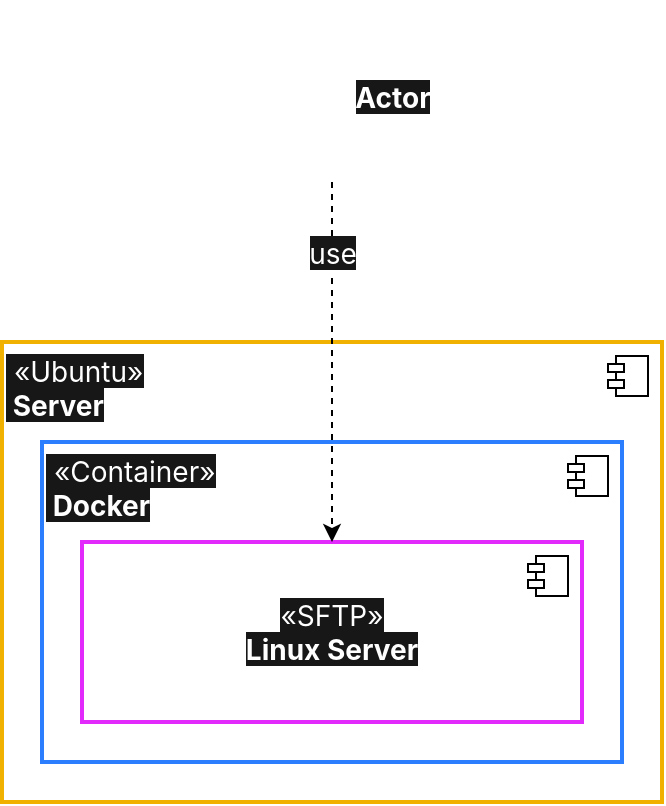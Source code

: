 <mxfile version="27.0.5" pages="3">
  <diagram name="server_sftp-introduction" id="ZuUjq1oBNj3Yt_BZWQuD">
    <mxGraphModel dx="1426" dy="859" grid="1" gridSize="10" guides="1" tooltips="1" connect="1" arrows="1" fold="1" page="1" pageScale="1" pageWidth="350" pageHeight="420" math="0" shadow="0">
      <root>
        <mxCell id="0" />
        <mxCell id="1" parent="0" />
        <mxCell id="nhUN8rxTikC8suUAEnMW-1" value="&lt;span style=&quot;background-color: rgb(23, 23, 23);&quot;&gt;&amp;nbsp;«Ubuntu»&lt;br&gt;&lt;b style=&quot;&quot;&gt;&amp;nbsp;Server&lt;/b&gt;&lt;/span&gt;" style="html=1;dropTarget=0;whiteSpace=wrap;align=left;verticalAlign=top;fillColor=none;fontFamily=Inter;strokeColor=#F0B100;fontSize=14;strokeWidth=2;fontColor=#FFFFFF;" parent="1" vertex="1">
          <mxGeometry x="10" y="180" width="330" height="230" as="geometry" />
        </mxCell>
        <mxCell id="nhUN8rxTikC8suUAEnMW-2" value="" style="shape=module;jettyWidth=8;jettyHeight=4;fontFamily=Inter;fontSize=14;" parent="nhUN8rxTikC8suUAEnMW-1" vertex="1">
          <mxGeometry x="1" width="20" height="20" relative="1" as="geometry">
            <mxPoint x="-27" y="7" as="offset" />
          </mxGeometry>
        </mxCell>
        <mxCell id="nhUN8rxTikC8suUAEnMW-3" value="&lt;font style=&quot;color: rgb(255, 255, 255); background-color: rgb(23, 23, 23);&quot;&gt;&amp;nbsp;«Container»&lt;br&gt;&lt;b style=&quot;&quot;&gt;&amp;nbsp;Docker&lt;/b&gt;&lt;/font&gt;" style="html=1;dropTarget=0;whiteSpace=wrap;align=left;verticalAlign=top;fillColor=none;fontFamily=Inter;strokeColor=#2B7FFF;fontSize=14;strokeWidth=2;" parent="1" vertex="1">
          <mxGeometry x="30" y="230" width="290" height="160" as="geometry" />
        </mxCell>
        <mxCell id="nhUN8rxTikC8suUAEnMW-4" value="" style="shape=module;jettyWidth=8;jettyHeight=4;fontFamily=Inter;fontSize=14;" parent="nhUN8rxTikC8suUAEnMW-3" vertex="1">
          <mxGeometry x="1" width="20" height="20" relative="1" as="geometry">
            <mxPoint x="-27" y="7" as="offset" />
          </mxGeometry>
        </mxCell>
        <mxCell id="nhUN8rxTikC8suUAEnMW-5" value="&lt;font style=&quot;color: rgb(255, 255, 255); background-color: rgb(23, 23, 23);&quot;&gt;«SFTP»&lt;br&gt;&lt;b style=&quot;&quot;&gt;Linux Server&lt;/b&gt;&lt;/font&gt;" style="html=1;dropTarget=0;whiteSpace=wrap;align=center;verticalAlign=middle;fillColor=none;fontFamily=Inter;strokeColor=#E12AFB;fontSize=14;strokeWidth=2;" parent="1" vertex="1">
          <mxGeometry x="50" y="280" width="250" height="90" as="geometry" />
        </mxCell>
        <mxCell id="nhUN8rxTikC8suUAEnMW-6" value="" style="shape=module;jettyWidth=8;jettyHeight=4;fontFamily=Inter;fontSize=14;" parent="nhUN8rxTikC8suUAEnMW-5" vertex="1">
          <mxGeometry x="1" width="20" height="20" relative="1" as="geometry">
            <mxPoint x="-27" y="7" as="offset" />
          </mxGeometry>
        </mxCell>
        <mxCell id="nhUN8rxTikC8suUAEnMW-11" style="edgeStyle=orthogonalEdgeStyle;rounded=0;orthogonalLoop=1;jettySize=auto;html=1;dashed=1;" parent="1" source="nhUN8rxTikC8suUAEnMW-8" target="nhUN8rxTikC8suUAEnMW-5" edge="1">
          <mxGeometry relative="1" as="geometry">
            <mxPoint x="175" y="160" as="sourcePoint" />
            <Array as="points">
              <mxPoint x="175" y="190" />
              <mxPoint x="175" y="190" />
            </Array>
          </mxGeometry>
        </mxCell>
        <mxCell id="nhUN8rxTikC8suUAEnMW-13" value="&lt;span style=&quot;background-color: rgb(23, 23, 23);&quot;&gt;&lt;font style=&quot;color: rgb(255, 255, 255);&quot;&gt;use&lt;/font&gt;&lt;/span&gt;" style="edgeLabel;html=1;align=center;verticalAlign=middle;resizable=0;points=[];fontFamily=Inter;fontSize=14;" parent="nhUN8rxTikC8suUAEnMW-11" vertex="1" connectable="0">
          <mxGeometry x="-0.365" y="-1" relative="1" as="geometry">
            <mxPoint x="1" y="-21" as="offset" />
          </mxGeometry>
        </mxCell>
        <mxCell id="nhUN8rxTikC8suUAEnMW-8" value="" style="shape=umlActor;verticalLabelPosition=bottom;verticalAlign=top;html=1;strokeWidth=2;strokeColor=#FFFFFF;" parent="1" vertex="1">
          <mxGeometry x="150" y="10" width="50" height="90" as="geometry" />
        </mxCell>
        <mxCell id="nhUN8rxTikC8suUAEnMW-12" value="&lt;font face=&quot;Inter&quot; style=&quot;color: rgb(255, 255, 255); background-color: rgb(23, 23, 23); font-size: 14px;&quot;&gt;Actor&lt;/font&gt;" style="text;align=center;fontStyle=1;verticalAlign=middle;spacingLeft=3;spacingRight=3;strokeColor=none;rotatable=0;points=[[0,0.5],[1,0.5]];portConstraint=eastwest;html=1;" parent="1" vertex="1">
          <mxGeometry x="165" y="45" width="80" height="26" as="geometry" />
        </mxCell>
      </root>
    </mxGraphModel>
  </diagram>
  <diagram id="3j4ALyZD_itbC8EVBflF" name="server_sftp-docker">
    <mxGraphModel dx="1188" dy="716" grid="1" gridSize="10" guides="1" tooltips="1" connect="1" arrows="1" fold="1" page="1" pageScale="1" pageWidth="500" pageHeight="610" math="0" shadow="0">
      <root>
        <mxCell id="0" />
        <mxCell id="1" parent="0" />
        <mxCell id="jNUU0SotHu1UUU-fDFnR-1" value="«Ubuntu»&lt;br&gt;&lt;b&gt;Server&lt;/b&gt;" style="html=1;dropTarget=0;whiteSpace=wrap;fontSize=14;fontFamily=Inter;verticalAlign=top;fillColor=light-dark(#FEFCE8,#FEFCE8);strokeColor=#F0B100;" vertex="1" parent="1">
          <mxGeometry x="10" y="10" width="480" height="590" as="geometry" />
        </mxCell>
        <mxCell id="jNUU0SotHu1UUU-fDFnR-2" value="" style="shape=module;jettyWidth=8;jettyHeight=4;" vertex="1" parent="jNUU0SotHu1UUU-fDFnR-1">
          <mxGeometry x="1" width="20" height="20" relative="1" as="geometry">
            <mxPoint x="-27" y="7" as="offset" />
          </mxGeometry>
        </mxCell>
        <mxCell id="mxg7SmcjYMl-GCq87uAX-1" value="«Folder»&lt;br&gt;&lt;b&gt;Operating System&lt;/b&gt;" style="html=1;dropTarget=0;whiteSpace=wrap;fontSize=14;fontFamily=Inter;fillColor=#FFE4E6;strokeColor=#FF2056;strokeWidth=2;" vertex="1" parent="1">
          <mxGeometry x="160" y="60" width="180" height="90" as="geometry" />
        </mxCell>
        <mxCell id="mxg7SmcjYMl-GCq87uAX-2" value="" style="shape=module;jettyWidth=8;jettyHeight=4;" vertex="1" parent="mxg7SmcjYMl-GCq87uAX-1">
          <mxGeometry x="1" width="20" height="20" relative="1" as="geometry">
            <mxPoint x="-27" y="7" as="offset" />
          </mxGeometry>
        </mxCell>
        <mxCell id="mxg7SmcjYMl-GCq87uAX-3" value="&lt;span style=&quot;color: rgb(31, 35, 40); font-family: -apple-system, BlinkMacSystemFont, &amp;quot;Segoe UI&amp;quot;, &amp;quot;Noto Sans&amp;quot;, Helvetica, Arial, sans-serif, &amp;quot;Apple Color Emoji&amp;quot;, &amp;quot;Segoe UI Emoji&amp;quot;; font-size: 16px; text-align: start; background-color: rgb(246, 248, 250);&quot;&gt;📂&lt;/span&gt;" style="text;html=1;align=center;verticalAlign=middle;whiteSpace=wrap;rounded=0;" vertex="1" parent="1">
          <mxGeometry x="160" y="70" width="50" height="30" as="geometry" />
        </mxCell>
        <mxCell id="mxg7SmcjYMl-GCq87uAX-7" value="&amp;nbsp;«Container»&lt;br&gt;&lt;b&gt;&amp;nbsp;Docker&lt;/b&gt;" style="html=1;dropTarget=0;whiteSpace=wrap;verticalAlign=top;align=left;fontSize=14;fontFamily=Inter;fillColor=#EFF6FF;strokeColor=#2B7FFF;" vertex="1" parent="1">
          <mxGeometry x="20" y="200" width="460" height="380" as="geometry" />
        </mxCell>
        <mxCell id="mxg7SmcjYMl-GCq87uAX-8" value="" style="shape=module;jettyWidth=8;jettyHeight=4;" vertex="1" parent="mxg7SmcjYMl-GCq87uAX-7">
          <mxGeometry x="1" width="20" height="20" relative="1" as="geometry">
            <mxPoint x="-27" y="7" as="offset" />
          </mxGeometry>
        </mxCell>
        <mxCell id="g61ECsMKBp7kHvWE8j8z-1" value="&amp;nbsp;«SFTP»&lt;br&gt;&lt;b&gt;&amp;nbsp;Linux Server&lt;/b&gt;" style="html=1;dropTarget=0;whiteSpace=wrap;verticalAlign=top;align=left;fillColor=#FDF4FF;strokeColor=#E12AFB;fontSize=14;fontFamily=Inter;" vertex="1" parent="1">
          <mxGeometry x="30" y="250" width="440" height="310" as="geometry" />
        </mxCell>
        <mxCell id="g61ECsMKBp7kHvWE8j8z-2" value="" style="shape=module;jettyWidth=8;jettyHeight=4;" vertex="1" parent="g61ECsMKBp7kHvWE8j8z-1">
          <mxGeometry x="1" width="20" height="20" relative="1" as="geometry">
            <mxPoint x="-27" y="7" as="offset" />
          </mxGeometry>
        </mxCell>
        <mxCell id="mxg7SmcjYMl-GCq87uAX-4" value="«Folder»&lt;br&gt;&lt;b&gt;SFTP Server&lt;/b&gt;" style="html=1;dropTarget=0;whiteSpace=wrap;fontSize=14;fontFamily=Inter;fillColor=#FFE4E6;strokeColor=#FF2056;strokeWidth=2;" vertex="1" parent="1">
          <mxGeometry x="160" y="300" width="180" height="90" as="geometry" />
        </mxCell>
        <mxCell id="mxg7SmcjYMl-GCq87uAX-5" value="" style="shape=module;jettyWidth=8;jettyHeight=4;" vertex="1" parent="mxg7SmcjYMl-GCq87uAX-4">
          <mxGeometry x="1" width="20" height="20" relative="1" as="geometry">
            <mxPoint x="-27" y="7" as="offset" />
          </mxGeometry>
        </mxCell>
        <mxCell id="mxg7SmcjYMl-GCq87uAX-6" value="&lt;span style=&quot;color: rgb(31, 35, 40); font-family: -apple-system, BlinkMacSystemFont, &amp;quot;Segoe UI&amp;quot;, &amp;quot;Noto Sans&amp;quot;, Helvetica, Arial, sans-serif, &amp;quot;Apple Color Emoji&amp;quot;, &amp;quot;Segoe UI Emoji&amp;quot;; font-size: 16px; text-align: start; background-color: rgb(246, 248, 250);&quot;&gt;📂&lt;/span&gt;" style="text;html=1;align=center;verticalAlign=middle;whiteSpace=wrap;rounded=0;" vertex="1" parent="1">
          <mxGeometry x="160" y="300" width="50" height="30" as="geometry" />
        </mxCell>
        <mxCell id="TKJbZWnyecMgC9bBMDFX-1" value="«Folder»&lt;br&gt;&lt;b&gt;yahoo_finance&lt;/b&gt;" style="html=1;dropTarget=0;whiteSpace=wrap;fontSize=14;fontFamily=Inter;" vertex="1" parent="1">
          <mxGeometry x="60" y="450" width="180" height="90" as="geometry" />
        </mxCell>
        <mxCell id="TKJbZWnyecMgC9bBMDFX-2" value="" style="shape=module;jettyWidth=8;jettyHeight=4;" vertex="1" parent="TKJbZWnyecMgC9bBMDFX-1">
          <mxGeometry x="1" width="20" height="20" relative="1" as="geometry">
            <mxPoint x="-27" y="7" as="offset" />
          </mxGeometry>
        </mxCell>
        <mxCell id="TKJbZWnyecMgC9bBMDFX-3" value="&lt;span style=&quot;color: rgb(31, 35, 40); font-family: -apple-system, BlinkMacSystemFont, &amp;quot;Segoe UI&amp;quot;, &amp;quot;Noto Sans&amp;quot;, Helvetica, Arial, sans-serif, &amp;quot;Apple Color Emoji&amp;quot;, &amp;quot;Segoe UI Emoji&amp;quot;; font-size: 16px; text-align: start; background-color: rgb(246, 248, 250);&quot;&gt;📂&lt;/span&gt;" style="text;html=1;align=center;verticalAlign=middle;whiteSpace=wrap;rounded=0;" vertex="1" parent="1">
          <mxGeometry x="60" y="450" width="50" height="30" as="geometry" />
        </mxCell>
        <mxCell id="TKJbZWnyecMgC9bBMDFX-4" value="«Folder»&lt;br&gt;&lt;b&gt;other folders&lt;/b&gt;" style="html=1;dropTarget=0;whiteSpace=wrap;fontSize=14;fontFamily=Inter;" vertex="1" parent="1">
          <mxGeometry x="260" y="450" width="180" height="90" as="geometry" />
        </mxCell>
        <mxCell id="TKJbZWnyecMgC9bBMDFX-5" value="" style="shape=module;jettyWidth=8;jettyHeight=4;" vertex="1" parent="TKJbZWnyecMgC9bBMDFX-4">
          <mxGeometry x="1" width="20" height="20" relative="1" as="geometry">
            <mxPoint x="-27" y="7" as="offset" />
          </mxGeometry>
        </mxCell>
        <mxCell id="TKJbZWnyecMgC9bBMDFX-6" value="&lt;span style=&quot;color: rgb(31, 35, 40); font-family: -apple-system, BlinkMacSystemFont, &amp;quot;Segoe UI&amp;quot;, &amp;quot;Noto Sans&amp;quot;, Helvetica, Arial, sans-serif, &amp;quot;Apple Color Emoji&amp;quot;, &amp;quot;Segoe UI Emoji&amp;quot;; font-size: 16px; text-align: start; background-color: rgb(246, 248, 250);&quot;&gt;📂&lt;/span&gt;" style="text;html=1;align=center;verticalAlign=middle;whiteSpace=wrap;rounded=0;" vertex="1" parent="1">
          <mxGeometry x="260" y="450" width="50" height="30" as="geometry" />
        </mxCell>
        <mxCell id="TKJbZWnyecMgC9bBMDFX-7" value="" style="endArrow=block;startArrow=block;endFill=1;startFill=1;html=1;rounded=0;entryX=0.5;entryY=0;entryDx=0;entryDy=0;" edge="1" parent="1" source="mxg7SmcjYMl-GCq87uAX-1" target="mxg7SmcjYMl-GCq87uAX-4">
          <mxGeometry width="160" relative="1" as="geometry">
            <mxPoint x="100" y="440" as="sourcePoint" />
            <mxPoint x="260" y="440" as="targetPoint" />
          </mxGeometry>
        </mxCell>
        <mxCell id="TKJbZWnyecMgC9bBMDFX-12" value="&lt;span style=&quot;background-color: rgb(0, 0, 0);&quot;&gt;&lt;font face=&quot;Inter&quot; style=&quot;color: rgb(255, 255, 255); font-size: 14px;&quot;&gt;mapped volume&lt;/font&gt;&lt;/span&gt;" style="edgeLabel;html=1;align=center;verticalAlign=middle;resizable=0;points=[];" vertex="1" connectable="0" parent="TKJbZWnyecMgC9bBMDFX-7">
          <mxGeometry x="-0.121" y="-1" relative="1" as="geometry">
            <mxPoint x="1" y="-42" as="offset" />
          </mxGeometry>
        </mxCell>
        <mxCell id="TKJbZWnyecMgC9bBMDFX-8" value="1" style="endArrow=open;html=1;endSize=12;startArrow=diamondThin;startSize=14;startFill=1;edgeStyle=orthogonalEdgeStyle;align=left;verticalAlign=bottom;rounded=0;exitX=0.25;exitY=1;exitDx=0;exitDy=0;" edge="1" parent="1" source="mxg7SmcjYMl-GCq87uAX-4" target="TKJbZWnyecMgC9bBMDFX-1">
          <mxGeometry x="-1" y="3" relative="1" as="geometry">
            <mxPoint x="100" y="440" as="sourcePoint" />
            <mxPoint x="260" y="440" as="targetPoint" />
          </mxGeometry>
        </mxCell>
        <mxCell id="TKJbZWnyecMgC9bBMDFX-11" value="1" style="endArrow=open;html=1;endSize=12;startArrow=diamondThin;startSize=14;startFill=1;edgeStyle=orthogonalEdgeStyle;align=left;verticalAlign=bottom;rounded=0;exitX=0.75;exitY=1;exitDx=0;exitDy=0;entryX=0.5;entryY=0;entryDx=0;entryDy=0;" edge="1" parent="1" source="mxg7SmcjYMl-GCq87uAX-4" target="TKJbZWnyecMgC9bBMDFX-4">
          <mxGeometry x="-1" y="3" relative="1" as="geometry">
            <mxPoint x="70" y="420" as="sourcePoint" />
            <mxPoint x="230" y="420" as="targetPoint" />
          </mxGeometry>
        </mxCell>
      </root>
    </mxGraphModel>
  </diagram>
  <diagram id="-rZjWQhKUSfBIeYw_sgl" name="server_sftp-folder-structure">
    <mxGraphModel dx="1426" dy="859" grid="1" gridSize="10" guides="1" tooltips="1" connect="1" arrows="1" fold="1" page="1" pageScale="1" pageWidth="500" pageHeight="610" math="0" shadow="0">
      <root>
        <mxCell id="0" />
        <mxCell id="1" parent="0" />
      </root>
    </mxGraphModel>
  </diagram>
</mxfile>
